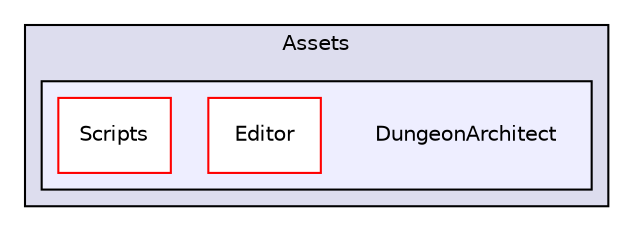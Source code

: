 digraph "F:/gamedev/unity/misc/da_test/Assets/DungeonArchitect" {
  compound=true
  node [ fontsize="10", fontname="Helvetica"];
  edge [ labelfontsize="10", labelfontname="Helvetica"];
  subgraph clusterdir_9a3ea336a157f3e338873b16fee27773 {
    graph [ bgcolor="#ddddee", pencolor="black", label="Assets" fontname="Helvetica", fontsize="10", URL="dir_9a3ea336a157f3e338873b16fee27773.html"]
  subgraph clusterdir_d606502ce614d813d5192c5eb0544bd8 {
    graph [ bgcolor="#eeeeff", pencolor="black", label="" URL="dir_d606502ce614d813d5192c5eb0544bd8.html"];
    dir_d606502ce614d813d5192c5eb0544bd8 [shape=plaintext label="DungeonArchitect"];
    dir_31cdc67c7faa70c9216c9b78015e1bc4 [shape=box label="Editor" color="red" fillcolor="white" style="filled" URL="dir_31cdc67c7faa70c9216c9b78015e1bc4.html"];
    dir_86ed760c24122780955541de199b606c [shape=box label="Scripts" color="red" fillcolor="white" style="filled" URL="dir_86ed760c24122780955541de199b606c.html"];
  }
  }
}
